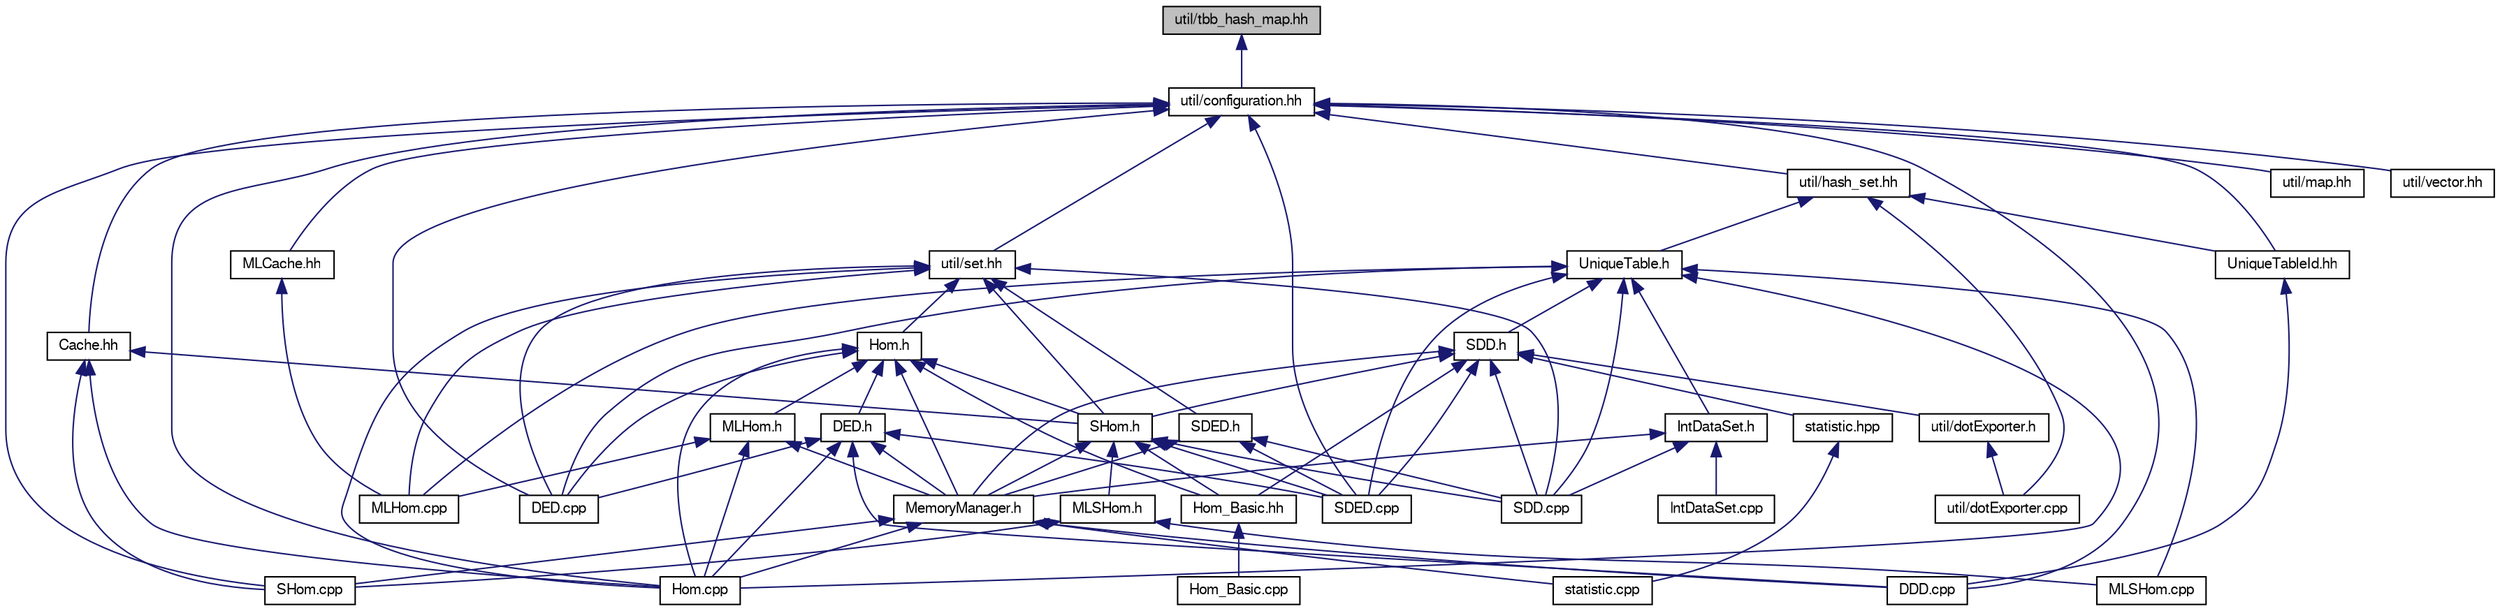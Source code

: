 digraph "util/tbb_hash_map.hh"
{
  edge [fontname="FreeSans",fontsize="10",labelfontname="FreeSans",labelfontsize="10"];
  node [fontname="FreeSans",fontsize="10",shape=record];
  Node1 [label="util/tbb_hash_map.hh",height=0.2,width=0.4,color="black", fillcolor="grey75", style="filled" fontcolor="black"];
  Node1 -> Node2 [dir="back",color="midnightblue",fontsize="10",style="solid",fontname="FreeSans"];
  Node2 [label="util/configuration.hh",height=0.2,width=0.4,color="black", fillcolor="white", style="filled",URL="$configuration_8hh.html"];
  Node2 -> Node3 [dir="back",color="midnightblue",fontsize="10",style="solid",fontname="FreeSans"];
  Node3 [label="Cache.hh",height=0.2,width=0.4,color="black", fillcolor="white", style="filled",URL="$Cache_8hh.html"];
  Node3 -> Node4 [dir="back",color="midnightblue",fontsize="10",style="solid",fontname="FreeSans"];
  Node4 [label="Hom.cpp",height=0.2,width=0.4,color="black", fillcolor="white", style="filled",URL="$Hom_8cpp.html"];
  Node3 -> Node5 [dir="back",color="midnightblue",fontsize="10",style="solid",fontname="FreeSans"];
  Node5 [label="SHom.cpp",height=0.2,width=0.4,color="black", fillcolor="white", style="filled",URL="$SHom_8cpp.html"];
  Node3 -> Node6 [dir="back",color="midnightblue",fontsize="10",style="solid",fontname="FreeSans"];
  Node6 [label="SHom.h",height=0.2,width=0.4,color="black", fillcolor="white", style="filled",URL="$SHom_8h.html"];
  Node6 -> Node7 [dir="back",color="midnightblue",fontsize="10",style="solid",fontname="FreeSans"];
  Node7 [label="MemoryManager.h",height=0.2,width=0.4,color="black", fillcolor="white", style="filled",URL="$MemoryManager_8h.html"];
  Node7 -> Node8 [dir="back",color="midnightblue",fontsize="10",style="solid",fontname="FreeSans"];
  Node8 [label="DDD.cpp",height=0.2,width=0.4,color="black", fillcolor="white", style="filled",URL="$DDD_8cpp.html"];
  Node7 -> Node4 [dir="back",color="midnightblue",fontsize="10",style="solid",fontname="FreeSans"];
  Node7 -> Node5 [dir="back",color="midnightblue",fontsize="10",style="solid",fontname="FreeSans"];
  Node7 -> Node9 [dir="back",color="midnightblue",fontsize="10",style="solid",fontname="FreeSans"];
  Node9 [label="statistic.cpp",height=0.2,width=0.4,color="black", fillcolor="white", style="filled",URL="$statistic_8cpp.html"];
  Node6 -> Node10 [dir="back",color="midnightblue",fontsize="10",style="solid",fontname="FreeSans"];
  Node10 [label="Hom_Basic.hh",height=0.2,width=0.4,color="black", fillcolor="white", style="filled",URL="$Hom__Basic_8hh.html"];
  Node10 -> Node11 [dir="back",color="midnightblue",fontsize="10",style="solid",fontname="FreeSans"];
  Node11 [label="Hom_Basic.cpp",height=0.2,width=0.4,color="black", fillcolor="white", style="filled",URL="$Hom__Basic_8cpp.html"];
  Node6 -> Node12 [dir="back",color="midnightblue",fontsize="10",style="solid",fontname="FreeSans"];
  Node12 [label="MLSHom.h",height=0.2,width=0.4,color="black", fillcolor="white", style="filled",URL="$MLSHom_8h.html"];
  Node12 -> Node13 [dir="back",color="midnightblue",fontsize="10",style="solid",fontname="FreeSans"];
  Node13 [label="MLSHom.cpp",height=0.2,width=0.4,color="black", fillcolor="white", style="filled",URL="$MLSHom_8cpp.html"];
  Node12 -> Node5 [dir="back",color="midnightblue",fontsize="10",style="solid",fontname="FreeSans"];
  Node6 -> Node14 [dir="back",color="midnightblue",fontsize="10",style="solid",fontname="FreeSans"];
  Node14 [label="SDD.cpp",height=0.2,width=0.4,color="black", fillcolor="white", style="filled",URL="$SDD_8cpp.html"];
  Node6 -> Node15 [dir="back",color="midnightblue",fontsize="10",style="solid",fontname="FreeSans"];
  Node15 [label="SDED.cpp",height=0.2,width=0.4,color="black", fillcolor="white", style="filled",URL="$SDED_8cpp.html"];
  Node2 -> Node8 [dir="back",color="midnightblue",fontsize="10",style="solid",fontname="FreeSans"];
  Node2 -> Node16 [dir="back",color="midnightblue",fontsize="10",style="solid",fontname="FreeSans"];
  Node16 [label="DED.cpp",height=0.2,width=0.4,color="black", fillcolor="white", style="filled",URL="$DED_8cpp.html"];
  Node2 -> Node4 [dir="back",color="midnightblue",fontsize="10",style="solid",fontname="FreeSans"];
  Node2 -> Node17 [dir="back",color="midnightblue",fontsize="10",style="solid",fontname="FreeSans"];
  Node17 [label="MLCache.hh",height=0.2,width=0.4,color="black", fillcolor="white", style="filled",URL="$MLCache_8hh.html"];
  Node17 -> Node18 [dir="back",color="midnightblue",fontsize="10",style="solid",fontname="FreeSans"];
  Node18 [label="MLHom.cpp",height=0.2,width=0.4,color="black", fillcolor="white", style="filled",URL="$MLHom_8cpp.html"];
  Node2 -> Node15 [dir="back",color="midnightblue",fontsize="10",style="solid",fontname="FreeSans"];
  Node2 -> Node5 [dir="back",color="midnightblue",fontsize="10",style="solid",fontname="FreeSans"];
  Node2 -> Node19 [dir="back",color="midnightblue",fontsize="10",style="solid",fontname="FreeSans"];
  Node19 [label="UniqueTableId.hh",height=0.2,width=0.4,color="black", fillcolor="white", style="filled",URL="$UniqueTableId_8hh.html"];
  Node19 -> Node8 [dir="back",color="midnightblue",fontsize="10",style="solid",fontname="FreeSans"];
  Node2 -> Node20 [dir="back",color="midnightblue",fontsize="10",style="solid",fontname="FreeSans"];
  Node20 [label="util/hash_set.hh",height=0.2,width=0.4,color="black", fillcolor="white", style="filled",URL="$hash__set_8hh.html"];
  Node20 -> Node21 [dir="back",color="midnightblue",fontsize="10",style="solid",fontname="FreeSans"];
  Node21 [label="UniqueTable.h",height=0.2,width=0.4,color="black", fillcolor="white", style="filled",URL="$UniqueTable_8h.html"];
  Node21 -> Node16 [dir="back",color="midnightblue",fontsize="10",style="solid",fontname="FreeSans"];
  Node21 -> Node4 [dir="back",color="midnightblue",fontsize="10",style="solid",fontname="FreeSans"];
  Node21 -> Node22 [dir="back",color="midnightblue",fontsize="10",style="solid",fontname="FreeSans"];
  Node22 [label="IntDataSet.h",height=0.2,width=0.4,color="black", fillcolor="white", style="filled",URL="$IntDataSet_8h.html"];
  Node22 -> Node7 [dir="back",color="midnightblue",fontsize="10",style="solid",fontname="FreeSans"];
  Node22 -> Node23 [dir="back",color="midnightblue",fontsize="10",style="solid",fontname="FreeSans"];
  Node23 [label="IntDataSet.cpp",height=0.2,width=0.4,color="black", fillcolor="white", style="filled",URL="$IntDataSet_8cpp.html"];
  Node22 -> Node14 [dir="back",color="midnightblue",fontsize="10",style="solid",fontname="FreeSans"];
  Node21 -> Node18 [dir="back",color="midnightblue",fontsize="10",style="solid",fontname="FreeSans"];
  Node21 -> Node13 [dir="back",color="midnightblue",fontsize="10",style="solid",fontname="FreeSans"];
  Node21 -> Node14 [dir="back",color="midnightblue",fontsize="10",style="solid",fontname="FreeSans"];
  Node21 -> Node24 [dir="back",color="midnightblue",fontsize="10",style="solid",fontname="FreeSans"];
  Node24 [label="SDD.h",height=0.2,width=0.4,color="black", fillcolor="white", style="filled",URL="$SDD_8h.html"];
  Node24 -> Node7 [dir="back",color="midnightblue",fontsize="10",style="solid",fontname="FreeSans"];
  Node24 -> Node10 [dir="back",color="midnightblue",fontsize="10",style="solid",fontname="FreeSans"];
  Node24 -> Node14 [dir="back",color="midnightblue",fontsize="10",style="solid",fontname="FreeSans"];
  Node24 -> Node15 [dir="back",color="midnightblue",fontsize="10",style="solid",fontname="FreeSans"];
  Node24 -> Node6 [dir="back",color="midnightblue",fontsize="10",style="solid",fontname="FreeSans"];
  Node24 -> Node25 [dir="back",color="midnightblue",fontsize="10",style="solid",fontname="FreeSans"];
  Node25 [label="statistic.hpp",height=0.2,width=0.4,color="black", fillcolor="white", style="filled",URL="$statistic_8hpp.html"];
  Node25 -> Node9 [dir="back",color="midnightblue",fontsize="10",style="solid",fontname="FreeSans"];
  Node24 -> Node26 [dir="back",color="midnightblue",fontsize="10",style="solid",fontname="FreeSans"];
  Node26 [label="util/dotExporter.h",height=0.2,width=0.4,color="black", fillcolor="white", style="filled",URL="$dotExporter_8h.html"];
  Node26 -> Node27 [dir="back",color="midnightblue",fontsize="10",style="solid",fontname="FreeSans"];
  Node27 [label="util/dotExporter.cpp",height=0.2,width=0.4,color="black", fillcolor="white", style="filled",URL="$dotExporter_8cpp.html"];
  Node21 -> Node15 [dir="back",color="midnightblue",fontsize="10",style="solid",fontname="FreeSans"];
  Node20 -> Node19 [dir="back",color="midnightblue",fontsize="10",style="solid",fontname="FreeSans"];
  Node20 -> Node27 [dir="back",color="midnightblue",fontsize="10",style="solid",fontname="FreeSans"];
  Node2 -> Node28 [dir="back",color="midnightblue",fontsize="10",style="solid",fontname="FreeSans"];
  Node28 [label="util/map.hh",height=0.2,width=0.4,color="black", fillcolor="white", style="filled",URL="$map_8hh.html"];
  Node2 -> Node29 [dir="back",color="midnightblue",fontsize="10",style="solid",fontname="FreeSans"];
  Node29 [label="util/set.hh",height=0.2,width=0.4,color="black", fillcolor="white", style="filled",URL="$set_8hh.html"];
  Node29 -> Node16 [dir="back",color="midnightblue",fontsize="10",style="solid",fontname="FreeSans"];
  Node29 -> Node4 [dir="back",color="midnightblue",fontsize="10",style="solid",fontname="FreeSans"];
  Node29 -> Node30 [dir="back",color="midnightblue",fontsize="10",style="solid",fontname="FreeSans"];
  Node30 [label="Hom.h",height=0.2,width=0.4,color="black", fillcolor="white", style="filled",URL="$Hom_8h.html"];
  Node30 -> Node7 [dir="back",color="midnightblue",fontsize="10",style="solid",fontname="FreeSans"];
  Node30 -> Node16 [dir="back",color="midnightblue",fontsize="10",style="solid",fontname="FreeSans"];
  Node30 -> Node31 [dir="back",color="midnightblue",fontsize="10",style="solid",fontname="FreeSans"];
  Node31 [label="DED.h",height=0.2,width=0.4,color="black", fillcolor="white", style="filled",URL="$DED_8h.html"];
  Node31 -> Node8 [dir="back",color="midnightblue",fontsize="10",style="solid",fontname="FreeSans"];
  Node31 -> Node7 [dir="back",color="midnightblue",fontsize="10",style="solid",fontname="FreeSans"];
  Node31 -> Node16 [dir="back",color="midnightblue",fontsize="10",style="solid",fontname="FreeSans"];
  Node31 -> Node4 [dir="back",color="midnightblue",fontsize="10",style="solid",fontname="FreeSans"];
  Node31 -> Node15 [dir="back",color="midnightblue",fontsize="10",style="solid",fontname="FreeSans"];
  Node30 -> Node4 [dir="back",color="midnightblue",fontsize="10",style="solid",fontname="FreeSans"];
  Node30 -> Node10 [dir="back",color="midnightblue",fontsize="10",style="solid",fontname="FreeSans"];
  Node30 -> Node32 [dir="back",color="midnightblue",fontsize="10",style="solid",fontname="FreeSans"];
  Node32 [label="MLHom.h",height=0.2,width=0.4,color="black", fillcolor="white", style="filled",URL="$MLHom_8h.html"];
  Node32 -> Node7 [dir="back",color="midnightblue",fontsize="10",style="solid",fontname="FreeSans"];
  Node32 -> Node4 [dir="back",color="midnightblue",fontsize="10",style="solid",fontname="FreeSans"];
  Node32 -> Node18 [dir="back",color="midnightblue",fontsize="10",style="solid",fontname="FreeSans"];
  Node30 -> Node6 [dir="back",color="midnightblue",fontsize="10",style="solid",fontname="FreeSans"];
  Node29 -> Node18 [dir="back",color="midnightblue",fontsize="10",style="solid",fontname="FreeSans"];
  Node29 -> Node14 [dir="back",color="midnightblue",fontsize="10",style="solid",fontname="FreeSans"];
  Node29 -> Node33 [dir="back",color="midnightblue",fontsize="10",style="solid",fontname="FreeSans"];
  Node33 [label="SDED.h",height=0.2,width=0.4,color="black", fillcolor="white", style="filled",URL="$SDED_8h.html"];
  Node33 -> Node7 [dir="back",color="midnightblue",fontsize="10",style="solid",fontname="FreeSans"];
  Node33 -> Node14 [dir="back",color="midnightblue",fontsize="10",style="solid",fontname="FreeSans"];
  Node33 -> Node15 [dir="back",color="midnightblue",fontsize="10",style="solid",fontname="FreeSans"];
  Node29 -> Node6 [dir="back",color="midnightblue",fontsize="10",style="solid",fontname="FreeSans"];
  Node2 -> Node34 [dir="back",color="midnightblue",fontsize="10",style="solid",fontname="FreeSans"];
  Node34 [label="util/vector.hh",height=0.2,width=0.4,color="black", fillcolor="white", style="filled",URL="$vector_8hh.html"];
}
